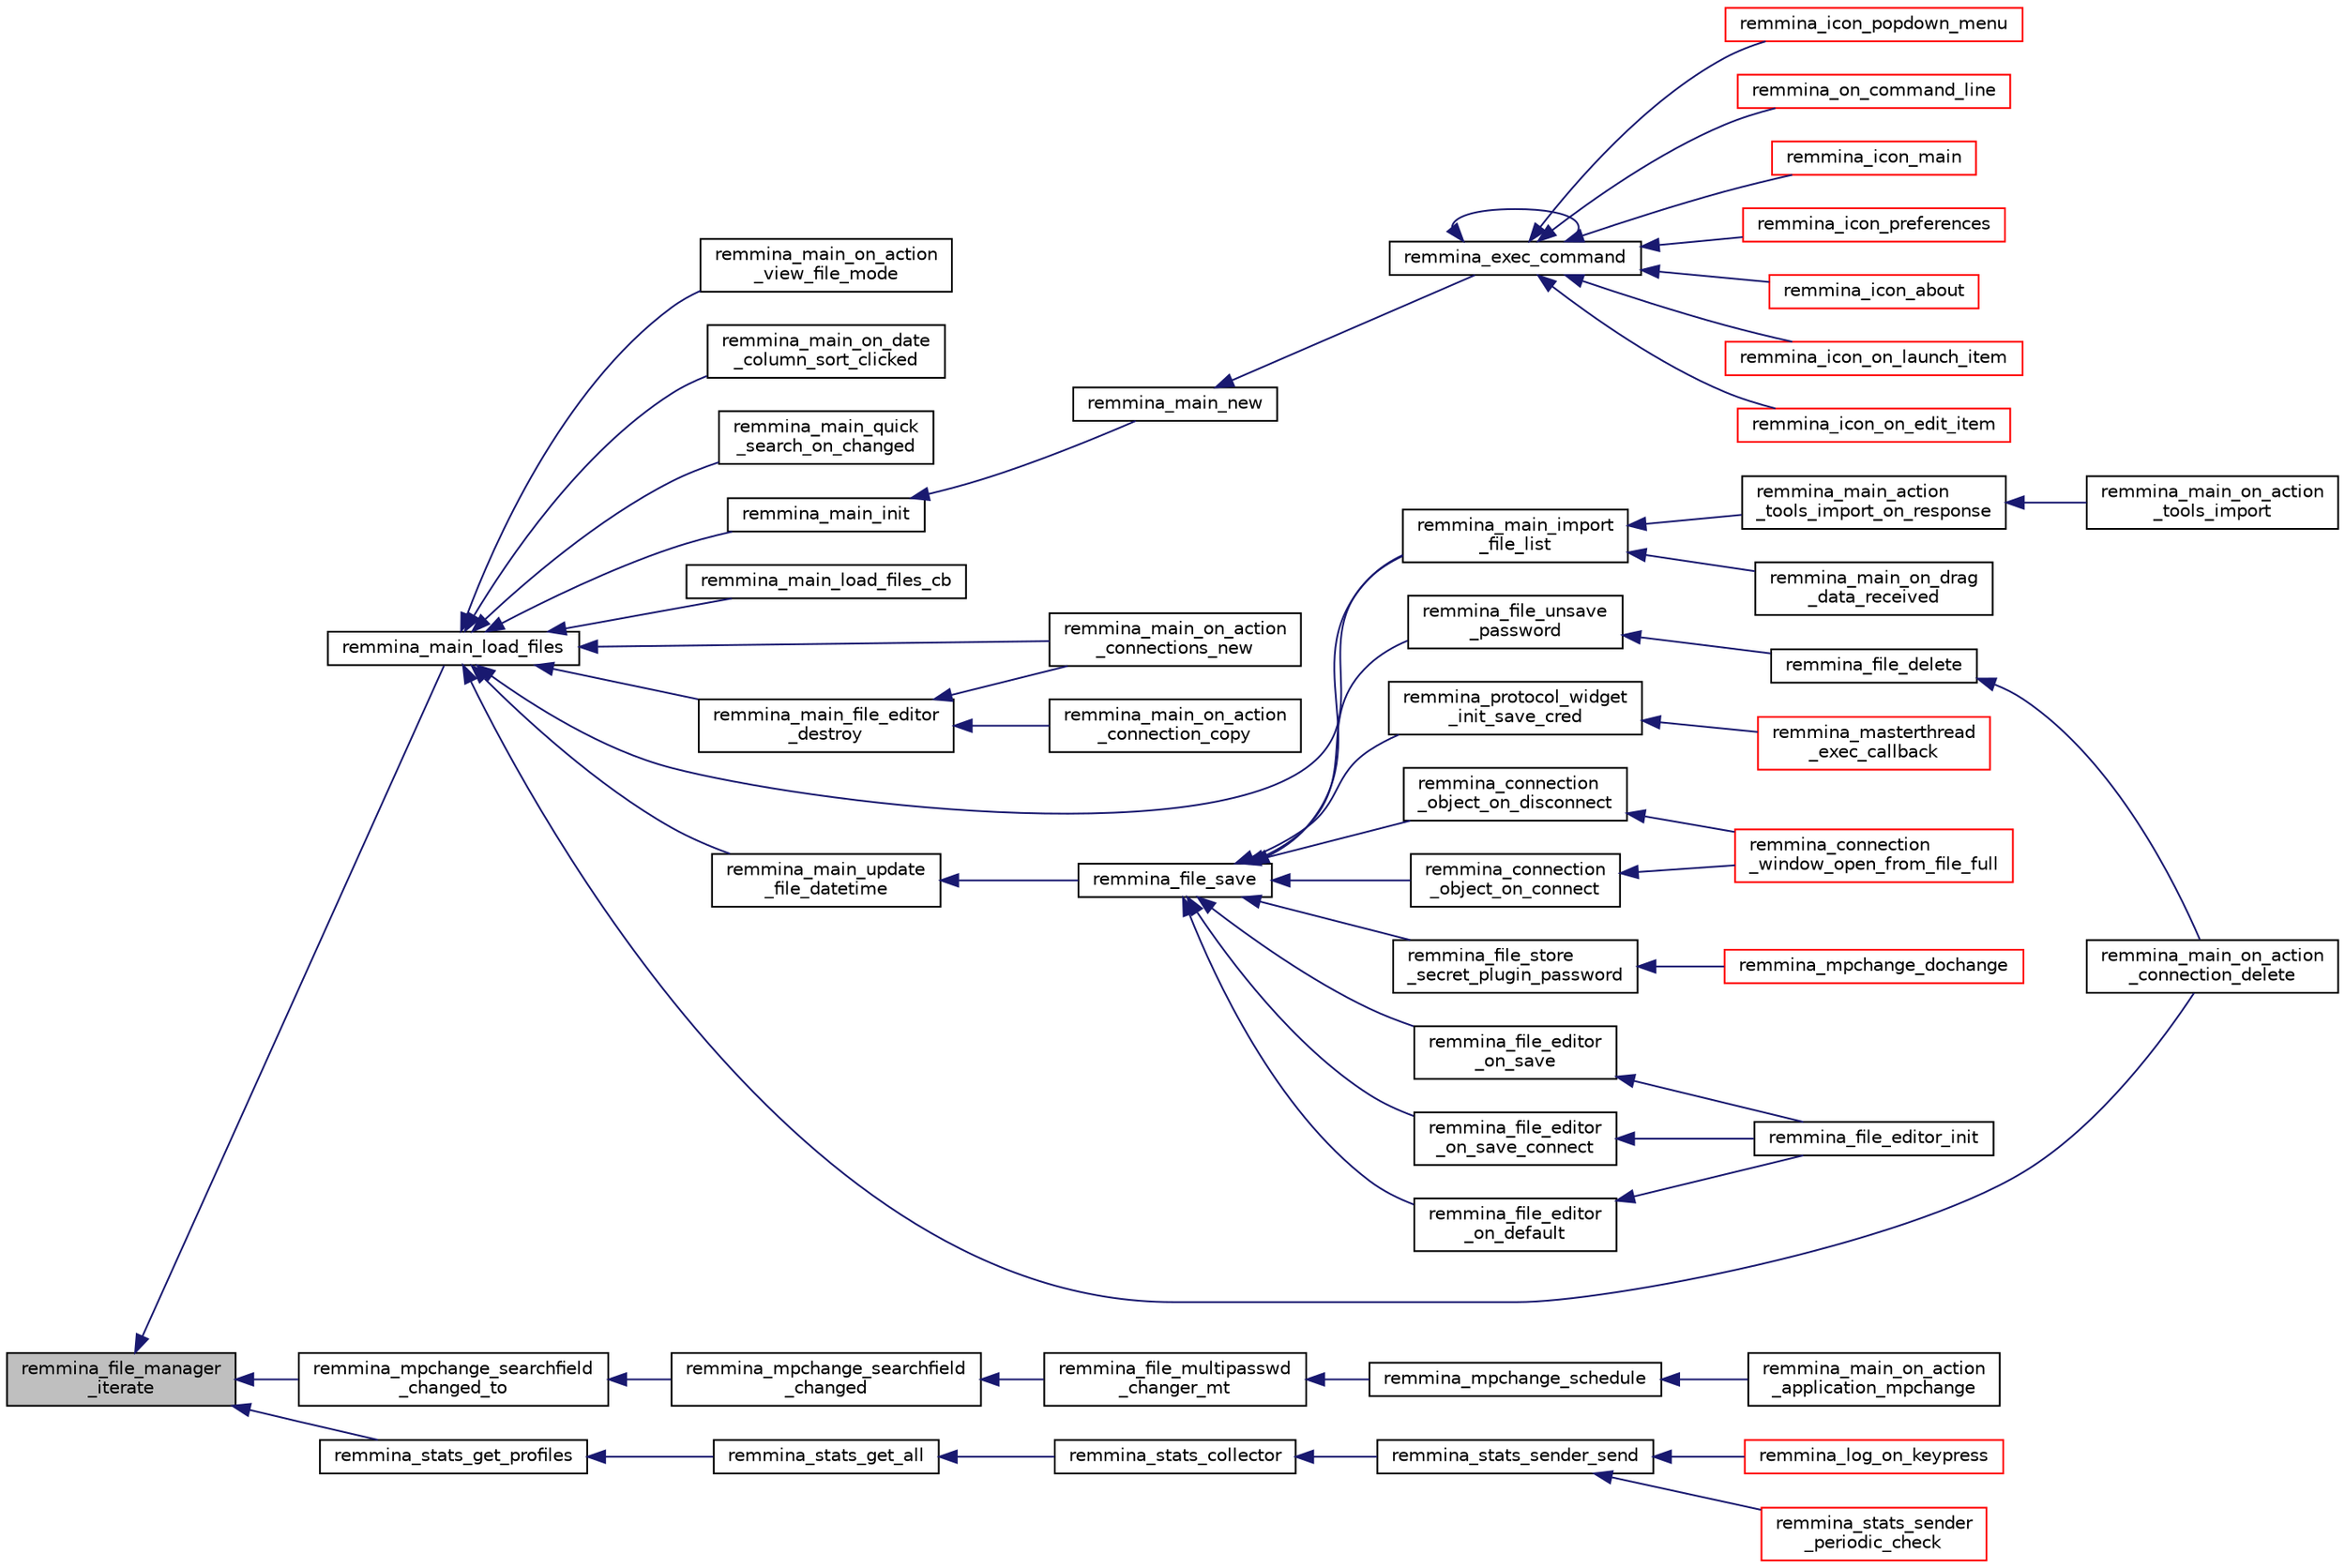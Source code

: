 digraph "remmina_file_manager_iterate"
{
  edge [fontname="Helvetica",fontsize="10",labelfontname="Helvetica",labelfontsize="10"];
  node [fontname="Helvetica",fontsize="10",shape=record];
  rankdir="LR";
  Node1028 [label="remmina_file_manager\l_iterate",height=0.2,width=0.4,color="black", fillcolor="grey75", style="filled", fontcolor="black"];
  Node1028 -> Node1029 [dir="back",color="midnightblue",fontsize="10",style="solid",fontname="Helvetica"];
  Node1029 [label="remmina_main_load_files",height=0.2,width=0.4,color="black", fillcolor="white", style="filled",URL="$remmina__main_8c.html#a3617295e74fa84edbd41dedc601402a7"];
  Node1029 -> Node1030 [dir="back",color="midnightblue",fontsize="10",style="solid",fontname="Helvetica"];
  Node1030 [label="remmina_main_load_files_cb",height=0.2,width=0.4,color="black", fillcolor="white", style="filled",URL="$remmina__main_8c.html#a2d8aed506a9e65e444507b6eae74bbb0"];
  Node1029 -> Node1031 [dir="back",color="midnightblue",fontsize="10",style="solid",fontname="Helvetica"];
  Node1031 [label="remmina_main_file_editor\l_destroy",height=0.2,width=0.4,color="black", fillcolor="white", style="filled",URL="$remmina__main_8c.html#a6a466d0b07944e619bd9b0e473c8a5bd"];
  Node1031 -> Node1032 [dir="back",color="midnightblue",fontsize="10",style="solid",fontname="Helvetica"];
  Node1032 [label="remmina_main_on_action\l_connections_new",height=0.2,width=0.4,color="black", fillcolor="white", style="filled",URL="$remmina__main_8c.html#a2ca39ab0b22fd98257504ded7eeec618"];
  Node1031 -> Node1033 [dir="back",color="midnightblue",fontsize="10",style="solid",fontname="Helvetica"];
  Node1033 [label="remmina_main_on_action\l_connection_copy",height=0.2,width=0.4,color="black", fillcolor="white", style="filled",URL="$remmina__main_8c.html#a58b83c6d07785319ed55f937b1c734f5"];
  Node1029 -> Node1032 [dir="back",color="midnightblue",fontsize="10",style="solid",fontname="Helvetica"];
  Node1029 -> Node1034 [dir="back",color="midnightblue",fontsize="10",style="solid",fontname="Helvetica"];
  Node1034 [label="remmina_main_on_action\l_connection_delete",height=0.2,width=0.4,color="black", fillcolor="white", style="filled",URL="$remmina__main_8c.html#aa0cd57e00874ae6ca8b0ee83213267da"];
  Node1029 -> Node1035 [dir="back",color="midnightblue",fontsize="10",style="solid",fontname="Helvetica"];
  Node1035 [label="remmina_main_on_action\l_view_file_mode",height=0.2,width=0.4,color="black", fillcolor="white", style="filled",URL="$remmina__main_8c.html#af53a0f0667da4a5198655a69f7a4af3e"];
  Node1029 -> Node1036 [dir="back",color="midnightblue",fontsize="10",style="solid",fontname="Helvetica"];
  Node1036 [label="remmina_main_on_date\l_column_sort_clicked",height=0.2,width=0.4,color="black", fillcolor="white", style="filled",URL="$remmina__main_8c.html#a3d60de4c121cae0c82e60b13873073db"];
  Node1029 -> Node1037 [dir="back",color="midnightblue",fontsize="10",style="solid",fontname="Helvetica"];
  Node1037 [label="remmina_main_import\l_file_list",height=0.2,width=0.4,color="black", fillcolor="white", style="filled",URL="$remmina__main_8c.html#ac767825cb87a34531306cfb587216d20"];
  Node1037 -> Node1038 [dir="back",color="midnightblue",fontsize="10",style="solid",fontname="Helvetica"];
  Node1038 [label="remmina_main_action\l_tools_import_on_response",height=0.2,width=0.4,color="black", fillcolor="white", style="filled",URL="$remmina__main_8c.html#a85aa313453e0ecaa17bcce233973998d"];
  Node1038 -> Node1039 [dir="back",color="midnightblue",fontsize="10",style="solid",fontname="Helvetica"];
  Node1039 [label="remmina_main_on_action\l_tools_import",height=0.2,width=0.4,color="black", fillcolor="white", style="filled",URL="$remmina__main_8c.html#a9e706f753d46c8efdb0b7f2b0539081e"];
  Node1037 -> Node1040 [dir="back",color="midnightblue",fontsize="10",style="solid",fontname="Helvetica"];
  Node1040 [label="remmina_main_on_drag\l_data_received",height=0.2,width=0.4,color="black", fillcolor="white", style="filled",URL="$remmina__main_8c.html#adf073486149762f547504020484bff70"];
  Node1029 -> Node1041 [dir="back",color="midnightblue",fontsize="10",style="solid",fontname="Helvetica"];
  Node1041 [label="remmina_main_quick\l_search_on_changed",height=0.2,width=0.4,color="black", fillcolor="white", style="filled",URL="$remmina__main_8c.html#a1cac4199e40e35bf3fcdb98841615657"];
  Node1029 -> Node1042 [dir="back",color="midnightblue",fontsize="10",style="solid",fontname="Helvetica"];
  Node1042 [label="remmina_main_init",height=0.2,width=0.4,color="black", fillcolor="white", style="filled",URL="$remmina__main_8c.html#afefc1b651e1c546e949dbe6df72b0300"];
  Node1042 -> Node1043 [dir="back",color="midnightblue",fontsize="10",style="solid",fontname="Helvetica"];
  Node1043 [label="remmina_main_new",height=0.2,width=0.4,color="black", fillcolor="white", style="filled",URL="$remmina__main_8h.html#a0c322c3136c4225d5f8d4cee318afce7"];
  Node1043 -> Node1044 [dir="back",color="midnightblue",fontsize="10",style="solid",fontname="Helvetica"];
  Node1044 [label="remmina_exec_command",height=0.2,width=0.4,color="black", fillcolor="white", style="filled",URL="$remmina__exec_8h.html#a424cabdcff647797061e7482049d62a7"];
  Node1044 -> Node1045 [dir="back",color="midnightblue",fontsize="10",style="solid",fontname="Helvetica"];
  Node1045 [label="remmina_on_command_line",height=0.2,width=0.4,color="red", fillcolor="white", style="filled",URL="$remmina_8c.html#aeb286fc5bd52ab5382ab8cb495dc2914"];
  Node1044 -> Node1044 [dir="back",color="midnightblue",fontsize="10",style="solid",fontname="Helvetica"];
  Node1044 -> Node1047 [dir="back",color="midnightblue",fontsize="10",style="solid",fontname="Helvetica"];
  Node1047 [label="remmina_icon_main",height=0.2,width=0.4,color="red", fillcolor="white", style="filled",URL="$remmina__icon_8c.html#a920476110ab6410c8fc8cf734109e497"];
  Node1044 -> Node1057 [dir="back",color="midnightblue",fontsize="10",style="solid",fontname="Helvetica"];
  Node1057 [label="remmina_icon_preferences",height=0.2,width=0.4,color="red", fillcolor="white", style="filled",URL="$remmina__icon_8c.html#ad3b0e3d12e4854eae05b1afea19da404"];
  Node1044 -> Node1058 [dir="back",color="midnightblue",fontsize="10",style="solid",fontname="Helvetica"];
  Node1058 [label="remmina_icon_about",height=0.2,width=0.4,color="red", fillcolor="white", style="filled",URL="$remmina__icon_8c.html#a5cdf1958ef01e49889bcee2e90e2cf71"];
  Node1044 -> Node1059 [dir="back",color="midnightblue",fontsize="10",style="solid",fontname="Helvetica"];
  Node1059 [label="remmina_icon_on_launch_item",height=0.2,width=0.4,color="red", fillcolor="white", style="filled",URL="$remmina__icon_8c.html#ad1699688680e12abcfd5c74dd2f76d83"];
  Node1044 -> Node1062 [dir="back",color="midnightblue",fontsize="10",style="solid",fontname="Helvetica"];
  Node1062 [label="remmina_icon_on_edit_item",height=0.2,width=0.4,color="red", fillcolor="white", style="filled",URL="$remmina__icon_8c.html#af8708120906a8dc41a7998ebf9ecd129"];
  Node1044 -> Node1063 [dir="back",color="midnightblue",fontsize="10",style="solid",fontname="Helvetica"];
  Node1063 [label="remmina_icon_popdown_menu",height=0.2,width=0.4,color="red", fillcolor="white", style="filled",URL="$remmina__icon_8c.html#a444be76e3c3a065279c5f9abc7fae833"];
  Node1029 -> Node1064 [dir="back",color="midnightblue",fontsize="10",style="solid",fontname="Helvetica"];
  Node1064 [label="remmina_main_update\l_file_datetime",height=0.2,width=0.4,color="black", fillcolor="white", style="filled",URL="$remmina__main_8h.html#a5ae0372dafe41f96a09097c07d1b270a"];
  Node1064 -> Node1065 [dir="back",color="midnightblue",fontsize="10",style="solid",fontname="Helvetica"];
  Node1065 [label="remmina_file_save",height=0.2,width=0.4,color="black", fillcolor="white", style="filled",URL="$remmina__file_8h.html#a8c893a5deec9bc446bd89cc9973416c7"];
  Node1065 -> Node1066 [dir="back",color="midnightblue",fontsize="10",style="solid",fontname="Helvetica"];
  Node1066 [label="remmina_connection\l_object_on_connect",height=0.2,width=0.4,color="black", fillcolor="white", style="filled",URL="$remmina__connection__window_8c.html#a0ad685a873ecef95ec13caba17e0c22e"];
  Node1066 -> Node1067 [dir="back",color="midnightblue",fontsize="10",style="solid",fontname="Helvetica"];
  Node1067 [label="remmina_connection\l_window_open_from_file_full",height=0.2,width=0.4,color="red", fillcolor="white", style="filled",URL="$remmina__connection__window_8h.html#adbf2b670ca3bae96a99cb0b36021a961"];
  Node1065 -> Node1104 [dir="back",color="midnightblue",fontsize="10",style="solid",fontname="Helvetica"];
  Node1104 [label="remmina_connection\l_object_on_disconnect",height=0.2,width=0.4,color="black", fillcolor="white", style="filled",URL="$remmina__connection__window_8c.html#ad6ea67e2303625444fb4936a114e82df"];
  Node1104 -> Node1067 [dir="back",color="midnightblue",fontsize="10",style="solid",fontname="Helvetica"];
  Node1065 -> Node1105 [dir="back",color="midnightblue",fontsize="10",style="solid",fontname="Helvetica"];
  Node1105 [label="remmina_file_store\l_secret_plugin_password",height=0.2,width=0.4,color="black", fillcolor="white", style="filled",URL="$remmina__file_8h.html#a3be28ff7f5a9b44dc47f92b883a85ac5"];
  Node1105 -> Node1106 [dir="back",color="midnightblue",fontsize="10",style="solid",fontname="Helvetica"];
  Node1106 [label="remmina_mpchange_dochange",height=0.2,width=0.4,color="red", fillcolor="white", style="filled",URL="$remmina__mpchange_8c.html#a24d0569c79b289b5812c5c3019e5f4dd"];
  Node1065 -> Node1112 [dir="back",color="midnightblue",fontsize="10",style="solid",fontname="Helvetica"];
  Node1112 [label="remmina_file_unsave\l_password",height=0.2,width=0.4,color="black", fillcolor="white", style="filled",URL="$remmina__file_8h.html#a6a79eb0cd9dc195cc5bd1904e2e1e26c"];
  Node1112 -> Node1113 [dir="back",color="midnightblue",fontsize="10",style="solid",fontname="Helvetica"];
  Node1113 [label="remmina_file_delete",height=0.2,width=0.4,color="black", fillcolor="white", style="filled",URL="$remmina__file_8h.html#a55f66f2bb81bf427d6837e1adb7fe1d4"];
  Node1113 -> Node1034 [dir="back",color="midnightblue",fontsize="10",style="solid",fontname="Helvetica"];
  Node1065 -> Node1114 [dir="back",color="midnightblue",fontsize="10",style="solid",fontname="Helvetica"];
  Node1114 [label="remmina_file_editor\l_on_default",height=0.2,width=0.4,color="black", fillcolor="white", style="filled",URL="$remmina__file__editor_8c.html#afcc5ee6fcd22686b716fbe595cb210a6"];
  Node1114 -> Node1051 [dir="back",color="midnightblue",fontsize="10",style="solid",fontname="Helvetica"];
  Node1051 [label="remmina_file_editor_init",height=0.2,width=0.4,color="black", fillcolor="white", style="filled",URL="$remmina__file__editor_8c.html#a9afd8d41c66f547320930eb331f3124d"];
  Node1065 -> Node1050 [dir="back",color="midnightblue",fontsize="10",style="solid",fontname="Helvetica"];
  Node1050 [label="remmina_file_editor\l_on_save",height=0.2,width=0.4,color="black", fillcolor="white", style="filled",URL="$remmina__file__editor_8c.html#ac2a5cf9cdcf640986e245eb04be9c4ad"];
  Node1050 -> Node1051 [dir="back",color="midnightblue",fontsize="10",style="solid",fontname="Helvetica"];
  Node1065 -> Node1052 [dir="back",color="midnightblue",fontsize="10",style="solid",fontname="Helvetica"];
  Node1052 [label="remmina_file_editor\l_on_save_connect",height=0.2,width=0.4,color="black", fillcolor="white", style="filled",URL="$remmina__file__editor_8c.html#a57224f3f69f04f398de563b71be6b18e"];
  Node1052 -> Node1051 [dir="back",color="midnightblue",fontsize="10",style="solid",fontname="Helvetica"];
  Node1065 -> Node1037 [dir="back",color="midnightblue",fontsize="10",style="solid",fontname="Helvetica"];
  Node1065 -> Node1115 [dir="back",color="midnightblue",fontsize="10",style="solid",fontname="Helvetica"];
  Node1115 [label="remmina_protocol_widget\l_init_save_cred",height=0.2,width=0.4,color="black", fillcolor="white", style="filled",URL="$remmina__protocol__widget_8h.html#a7ac09ee83afa8a1a60cadf56b0ec83a6"];
  Node1115 -> Node1116 [dir="back",color="midnightblue",fontsize="10",style="solid",fontname="Helvetica"];
  Node1116 [label="remmina_masterthread\l_exec_callback",height=0.2,width=0.4,color="red", fillcolor="white", style="filled",URL="$remmina__masterthread__exec_8c.html#ae5c4d736f1856249c255430e010a179f"];
  Node1028 -> Node1173 [dir="back",color="midnightblue",fontsize="10",style="solid",fontname="Helvetica"];
  Node1173 [label="remmina_mpchange_searchfield\l_changed_to",height=0.2,width=0.4,color="black", fillcolor="white", style="filled",URL="$remmina__mpchange_8c.html#a4bf7e99626c40534641916848253f60f"];
  Node1173 -> Node1174 [dir="back",color="midnightblue",fontsize="10",style="solid",fontname="Helvetica"];
  Node1174 [label="remmina_mpchange_searchfield\l_changed",height=0.2,width=0.4,color="black", fillcolor="white", style="filled",URL="$remmina__mpchange_8c.html#ad063ddefc518c67ed98f4b4bdf87fa8f"];
  Node1174 -> Node1109 [dir="back",color="midnightblue",fontsize="10",style="solid",fontname="Helvetica"];
  Node1109 [label="remmina_file_multipasswd\l_changer_mt",height=0.2,width=0.4,color="black", fillcolor="white", style="filled",URL="$remmina__mpchange_8c.html#a525273e9a7f849c9d072467d216762b2"];
  Node1109 -> Node1110 [dir="back",color="midnightblue",fontsize="10",style="solid",fontname="Helvetica"];
  Node1110 [label="remmina_mpchange_schedule",height=0.2,width=0.4,color="black", fillcolor="white", style="filled",URL="$remmina__mpchange_8h.html#a8627f0b2ac822c2f57a4eddc843a8fed"];
  Node1110 -> Node1111 [dir="back",color="midnightblue",fontsize="10",style="solid",fontname="Helvetica"];
  Node1111 [label="remmina_main_on_action\l_application_mpchange",height=0.2,width=0.4,color="black", fillcolor="white", style="filled",URL="$remmina__main_8c.html#ab4f57cd4cee702be983cf78ed13de578"];
  Node1028 -> Node1193 [dir="back",color="midnightblue",fontsize="10",style="solid",fontname="Helvetica"];
  Node1193 [label="remmina_stats_get_profiles",height=0.2,width=0.4,color="black", fillcolor="white", style="filled",URL="$remmina__stats_8c.html#a65500d6b5d93cc7e3fc3d72329ff3847",tooltip="Add a json member profile_count with a child for each protocol used by the user. "];
  Node1193 -> Node1194 [dir="back",color="midnightblue",fontsize="10",style="solid",fontname="Helvetica"];
  Node1194 [label="remmina_stats_get_all",height=0.2,width=0.4,color="black", fillcolor="white", style="filled",URL="$remmina__stats_8h.html#a7a1c9ab1abc1fdf78239d11b802843ae",tooltip="Get all statistics in json format to send periodically to the PHP server. "];
  Node1194 -> Node1195 [dir="back",color="midnightblue",fontsize="10",style="solid",fontname="Helvetica"];
  Node1195 [label="remmina_stats_collector",height=0.2,width=0.4,color="black", fillcolor="white", style="filled",URL="$remmina__stats__sender_8c.html#a9fb1f78014c902387de47961e8245518"];
  Node1195 -> Node1196 [dir="back",color="midnightblue",fontsize="10",style="solid",fontname="Helvetica"];
  Node1196 [label="remmina_stats_sender_send",height=0.2,width=0.4,color="black", fillcolor="white", style="filled",URL="$remmina__stats__sender_8h.html#adcfe144769bc83b3a6cc216eb3589919"];
  Node1196 -> Node1197 [dir="back",color="midnightblue",fontsize="10",style="solid",fontname="Helvetica"];
  Node1197 [label="remmina_log_on_keypress",height=0.2,width=0.4,color="red", fillcolor="white", style="filled",URL="$remmina__log_8c.html#a43a42f51f64b54924564e166c56b39e1"];
  Node1196 -> Node1199 [dir="back",color="midnightblue",fontsize="10",style="solid",fontname="Helvetica"];
  Node1199 [label="remmina_stats_sender\l_periodic_check",height=0.2,width=0.4,color="red", fillcolor="white", style="filled",URL="$remmina__stats__sender_8c.html#a9893f8bc18fa81d40fabcf60e7353bb2"];
}
